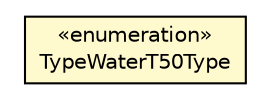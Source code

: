 #!/usr/local/bin/dot
#
# Class diagram 
# Generated by UMLGraph version R5_6-24-gf6e263 (http://www.umlgraph.org/)
#

digraph G {
	edge [fontname="Helvetica",fontsize=10,labelfontname="Helvetica",labelfontsize=10];
	node [fontname="Helvetica",fontsize=10,shape=plaintext];
	nodesep=0.25;
	ranksep=0.5;
	// nl.b3p.topnl.top50nl.TypeWaterT50Type
	c46898 [label=<<table title="nl.b3p.topnl.top50nl.TypeWaterT50Type" border="0" cellborder="1" cellspacing="0" cellpadding="2" port="p" bgcolor="lemonChiffon" href="./TypeWaterT50Type.html">
		<tr><td><table border="0" cellspacing="0" cellpadding="1">
<tr><td align="center" balign="center"> &#171;enumeration&#187; </td></tr>
<tr><td align="center" balign="center"> TypeWaterT50Type </td></tr>
		</table></td></tr>
		</table>>, URL="./TypeWaterT50Type.html", fontname="Helvetica", fontcolor="black", fontsize=10.0];
}


